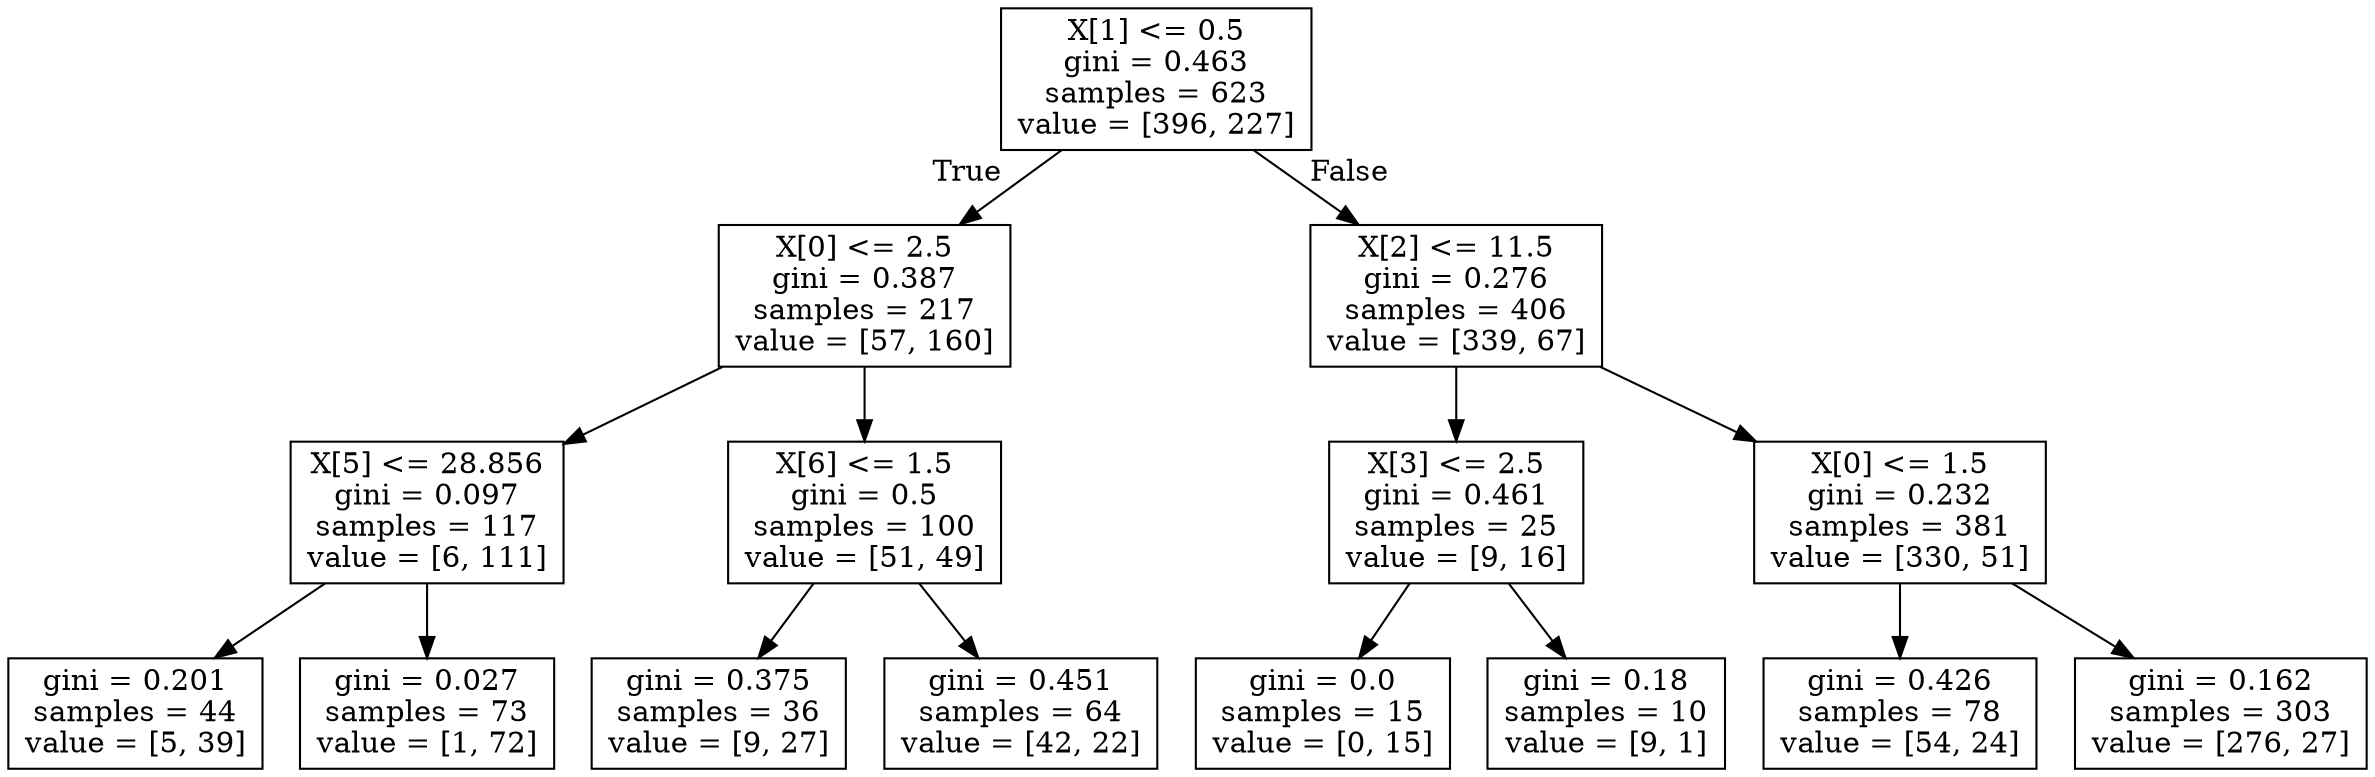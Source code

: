 digraph Tree {
node [shape=box] ;
0 [label="X[1] <= 0.5\ngini = 0.463\nsamples = 623\nvalue = [396, 227]"] ;
1 [label="X[0] <= 2.5\ngini = 0.387\nsamples = 217\nvalue = [57, 160]"] ;
0 -> 1 [labeldistance=2.5, labelangle=45, headlabel="True"] ;
2 [label="X[5] <= 28.856\ngini = 0.097\nsamples = 117\nvalue = [6, 111]"] ;
1 -> 2 ;
3 [label="gini = 0.201\nsamples = 44\nvalue = [5, 39]"] ;
2 -> 3 ;
4 [label="gini = 0.027\nsamples = 73\nvalue = [1, 72]"] ;
2 -> 4 ;
5 [label="X[6] <= 1.5\ngini = 0.5\nsamples = 100\nvalue = [51, 49]"] ;
1 -> 5 ;
6 [label="gini = 0.375\nsamples = 36\nvalue = [9, 27]"] ;
5 -> 6 ;
7 [label="gini = 0.451\nsamples = 64\nvalue = [42, 22]"] ;
5 -> 7 ;
8 [label="X[2] <= 11.5\ngini = 0.276\nsamples = 406\nvalue = [339, 67]"] ;
0 -> 8 [labeldistance=2.5, labelangle=-45, headlabel="False"] ;
9 [label="X[3] <= 2.5\ngini = 0.461\nsamples = 25\nvalue = [9, 16]"] ;
8 -> 9 ;
10 [label="gini = 0.0\nsamples = 15\nvalue = [0, 15]"] ;
9 -> 10 ;
11 [label="gini = 0.18\nsamples = 10\nvalue = [9, 1]"] ;
9 -> 11 ;
12 [label="X[0] <= 1.5\ngini = 0.232\nsamples = 381\nvalue = [330, 51]"] ;
8 -> 12 ;
13 [label="gini = 0.426\nsamples = 78\nvalue = [54, 24]"] ;
12 -> 13 ;
14 [label="gini = 0.162\nsamples = 303\nvalue = [276, 27]"] ;
12 -> 14 ;
}